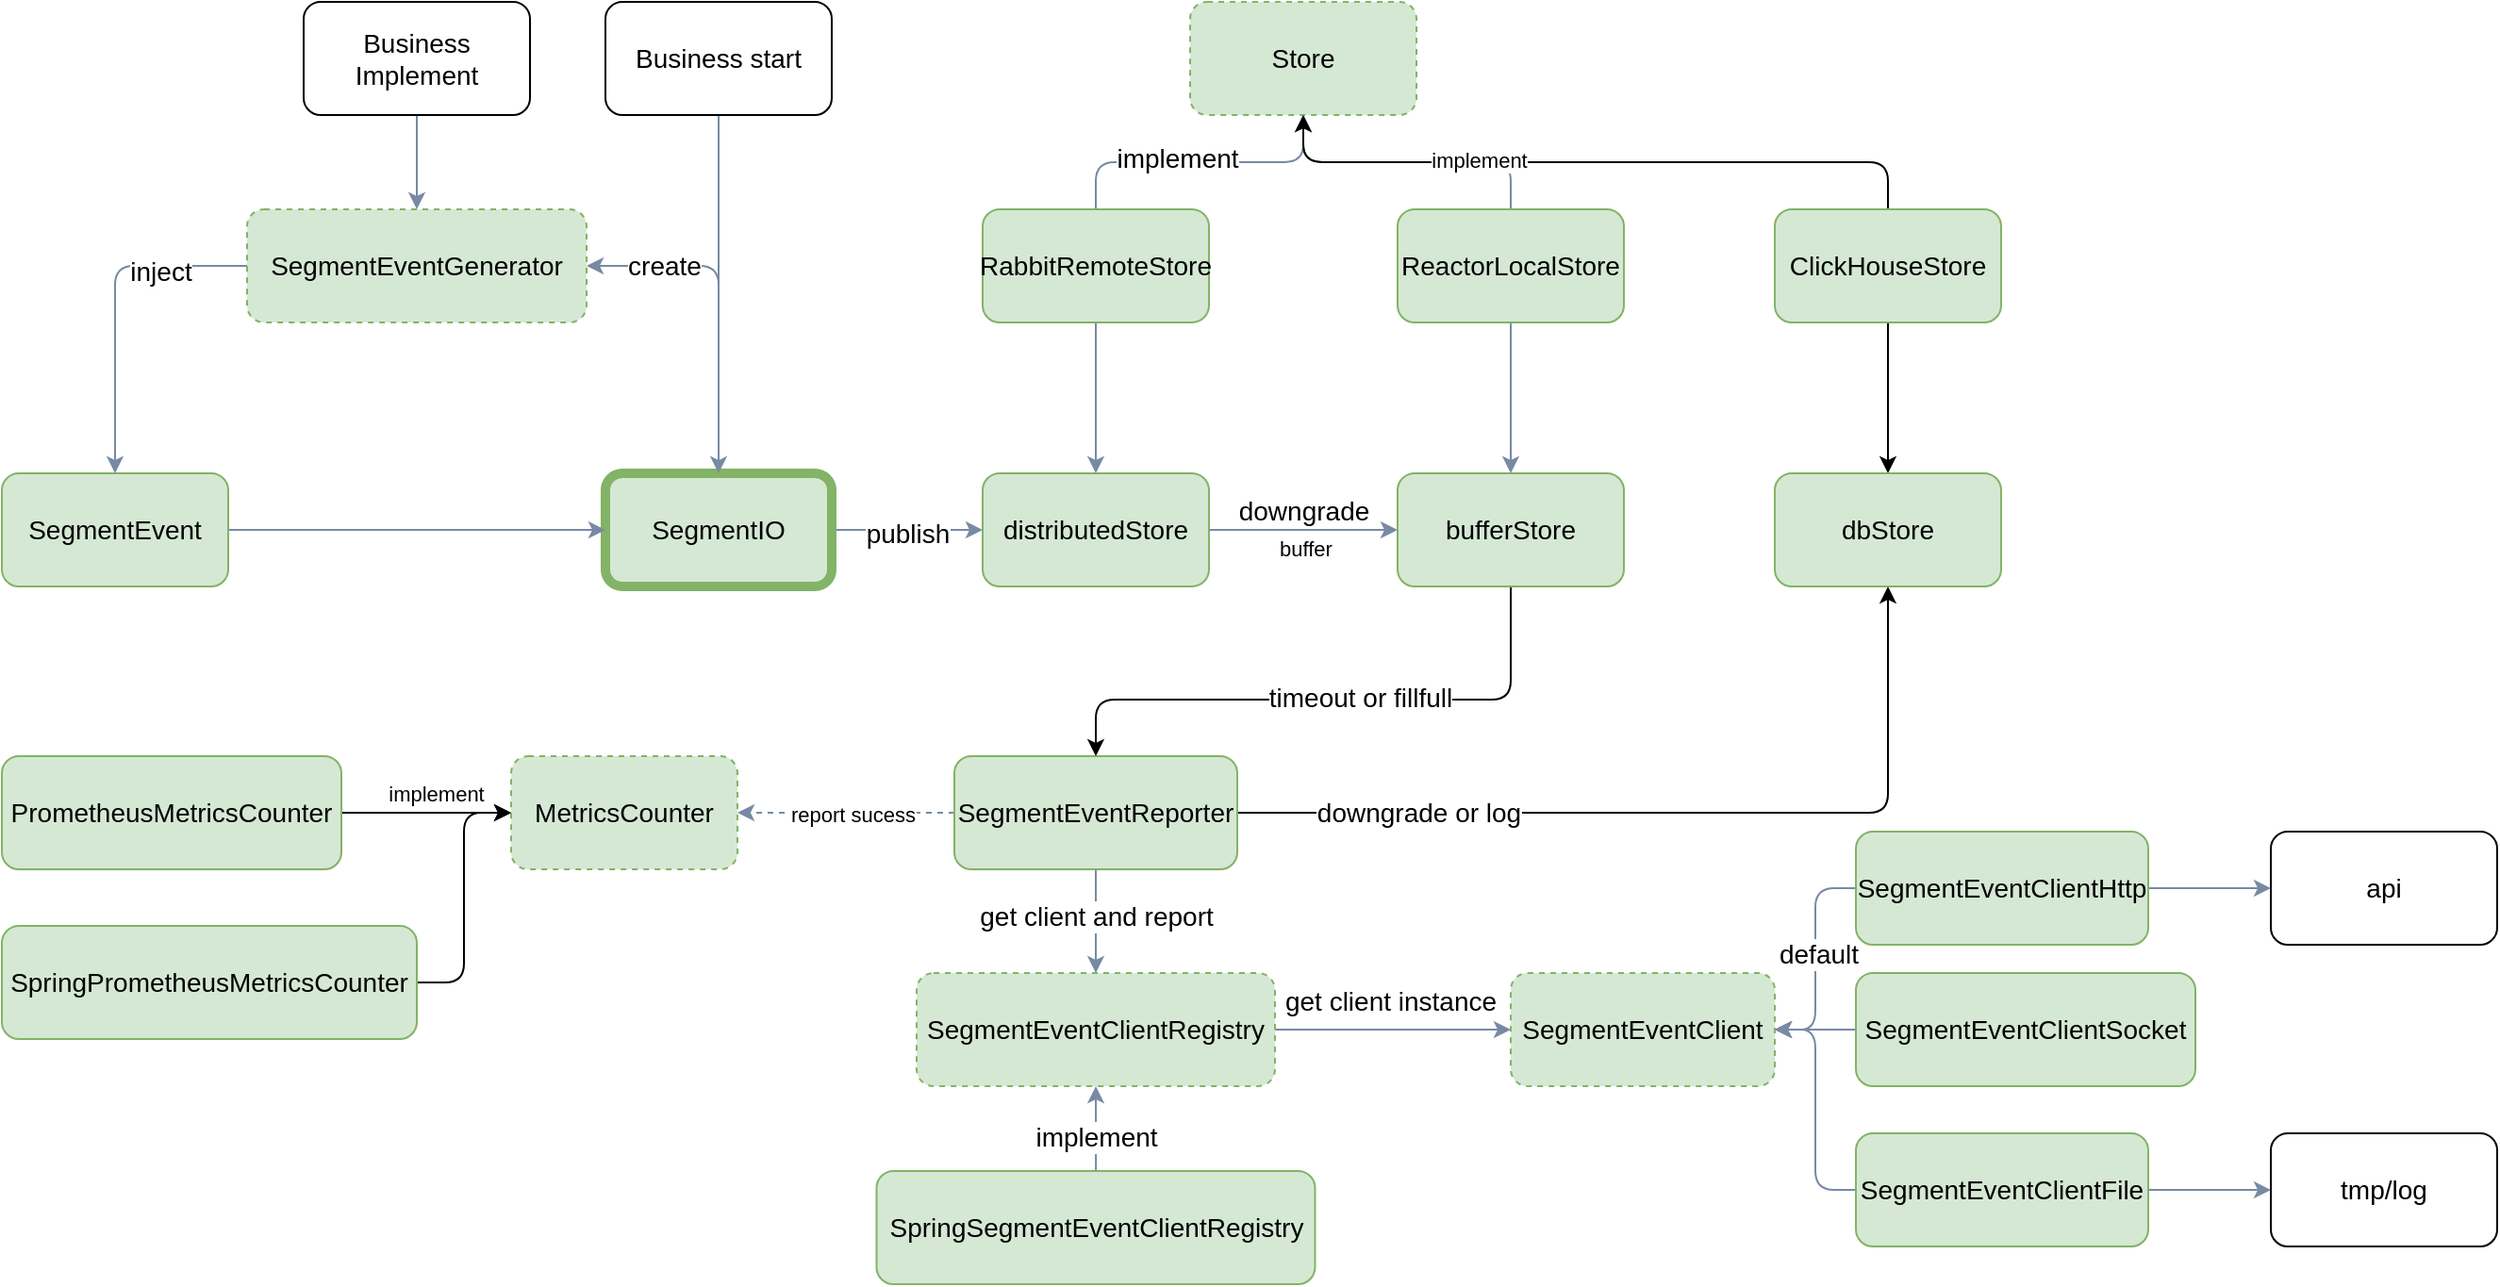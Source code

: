 <mxfile version="22.1.22" type="embed">
  <diagram id="vevjfazSHYjjR7n9vyjY" name="Page-1">
    <mxGraphModel dx="2283" dy="1117" grid="1" gridSize="10" guides="1" tooltips="1" connect="1" arrows="1" fold="1" page="1" pageScale="1" pageWidth="827" pageHeight="1169" math="0" shadow="0">
      <root>
        <mxCell id="0" />
        <mxCell id="1" parent="0" />
        <mxCell id="95" style="edgeStyle=orthogonalEdgeStyle;rounded=1;orthogonalLoop=1;jettySize=auto;html=1;exitX=0.5;exitY=0;exitDx=0;exitDy=0;entryX=1;entryY=0.5;entryDx=0;entryDy=0;strokeColor=#788AA3;fontColor=#000000;fillColor=#B2C9AB;labelBackgroundColor=none;fontSize=14;" parent="1" source="88" target="94" edge="1">
          <mxGeometry relative="1" as="geometry" />
        </mxCell>
        <mxCell id="166" value="create" style="edgeLabel;html=1;align=center;verticalAlign=middle;resizable=0;points=[];fontSize=14;rounded=1;" parent="95" vertex="1" connectable="0">
          <mxGeometry x="0.385" y="-1" relative="1" as="geometry">
            <mxPoint x="-15" y="1" as="offset" />
          </mxGeometry>
        </mxCell>
        <mxCell id="108" style="edgeStyle=orthogonalEdgeStyle;rounded=1;orthogonalLoop=1;jettySize=auto;html=1;exitX=1;exitY=0.5;exitDx=0;exitDy=0;entryX=0;entryY=0.5;entryDx=0;entryDy=0;strokeColor=#788AA3;fontColor=#000000;fillColor=#B2C9AB;labelBackgroundColor=none;fontSize=14;" parent="1" source="88" target="116" edge="1">
          <mxGeometry relative="1" as="geometry" />
        </mxCell>
        <mxCell id="168" value="publish" style="edgeLabel;html=1;align=center;verticalAlign=middle;resizable=0;points=[];fontSize=14;rounded=1;" parent="108" vertex="1" connectable="0">
          <mxGeometry y="-2" relative="1" as="geometry">
            <mxPoint as="offset" />
          </mxGeometry>
        </mxCell>
        <mxCell id="139" style="edgeStyle=orthogonalEdgeStyle;rounded=1;orthogonalLoop=1;jettySize=auto;html=1;strokeColor=#788AA3;fontColor=#000000;fillColor=#B2C9AB;dashed=1;labelBackgroundColor=none;fontSize=14;exitX=0;exitY=0.5;exitDx=0;exitDy=0;" parent="1" source="111" target="140" edge="1">
          <mxGeometry relative="1" as="geometry">
            <mxPoint x="-390" y="510" as="targetPoint" />
          </mxGeometry>
        </mxCell>
        <mxCell id="186" value="report sucess" style="edgeLabel;html=1;align=center;verticalAlign=middle;resizable=0;points=[];rounded=1;" parent="139" vertex="1" connectable="0">
          <mxGeometry x="-0.059" y="1" relative="1" as="geometry">
            <mxPoint as="offset" />
          </mxGeometry>
        </mxCell>
        <mxCell id="88" value="SegmentIO" style="rounded=1;whiteSpace=wrap;html=1;labelBackgroundColor=none;strokeWidth=5;fillColor=#d5e8d4;strokeColor=#82b366;fontSize=14;" parent="1" vertex="1">
          <mxGeometry x="-450" y="330" width="120" height="60" as="geometry" />
        </mxCell>
        <mxCell id="91" style="edgeStyle=orthogonalEdgeStyle;rounded=1;orthogonalLoop=1;jettySize=auto;html=1;strokeColor=#788AA3;fontColor=#000000;fillColor=#B2C9AB;labelBackgroundColor=none;fontSize=14;" parent="1" source="90" target="88" edge="1">
          <mxGeometry relative="1" as="geometry" />
        </mxCell>
        <mxCell id="90" value="SegmentEvent" style="rounded=1;whiteSpace=wrap;html=1;strokeColor=#82b366;fillColor=#d5e8d4;labelBackgroundColor=none;fontSize=14;" parent="1" vertex="1">
          <mxGeometry x="-770" y="330" width="120" height="60" as="geometry" />
        </mxCell>
        <mxCell id="96" style="edgeStyle=orthogonalEdgeStyle;rounded=1;orthogonalLoop=1;jettySize=auto;html=1;strokeColor=#788AA3;fontColor=#000000;fillColor=#B2C9AB;labelBackgroundColor=none;fontSize=14;" parent="1" source="94" target="90" edge="1">
          <mxGeometry relative="1" as="geometry" />
        </mxCell>
        <mxCell id="167" value="inject" style="edgeLabel;html=1;align=center;verticalAlign=middle;resizable=0;points=[];fontSize=14;rounded=1;" parent="96" vertex="1" connectable="0">
          <mxGeometry x="-0.485" y="3" relative="1" as="geometry">
            <mxPoint as="offset" />
          </mxGeometry>
        </mxCell>
        <mxCell id="94" value="SegmentEventGenerator" style="rounded=1;whiteSpace=wrap;html=1;strokeColor=#82b366;fillColor=#d5e8d4;dashed=1;labelBackgroundColor=none;fontSize=14;" parent="1" vertex="1">
          <mxGeometry x="-640" y="190" width="180" height="60" as="geometry" />
        </mxCell>
        <mxCell id="101" style="edgeStyle=orthogonalEdgeStyle;rounded=1;orthogonalLoop=1;jettySize=auto;html=1;strokeColor=#788AA3;fontColor=#000000;fillColor=#B2C9AB;labelBackgroundColor=none;fontSize=14;" parent="1" source="100" target="94" edge="1">
          <mxGeometry relative="1" as="geometry" />
        </mxCell>
        <mxCell id="100" value="Business Implement" style="rounded=1;whiteSpace=wrap;html=1;labelBackgroundColor=none;fontSize=14;" parent="1" vertex="1">
          <mxGeometry x="-610" y="80" width="120" height="60" as="geometry" />
        </mxCell>
        <mxCell id="103" style="edgeStyle=orthogonalEdgeStyle;rounded=1;orthogonalLoop=1;jettySize=auto;html=1;entryX=0.5;entryY=0;entryDx=0;entryDy=0;strokeColor=#788AA3;fontColor=#000000;fillColor=#B2C9AB;labelBackgroundColor=none;fontSize=14;" parent="1" source="102" target="88" edge="1">
          <mxGeometry relative="1" as="geometry" />
        </mxCell>
        <mxCell id="102" value="Business start" style="rounded=1;whiteSpace=wrap;html=1;labelBackgroundColor=none;fontSize=14;" parent="1" vertex="1">
          <mxGeometry x="-450" y="80" width="120" height="60" as="geometry" />
        </mxCell>
        <mxCell id="118" style="edgeStyle=orthogonalEdgeStyle;rounded=1;orthogonalLoop=1;jettySize=auto;html=1;exitX=1;exitY=0.5;exitDx=0;exitDy=0;strokeColor=#788AA3;fontColor=#000000;fillColor=#B2C9AB;entryX=0;entryY=0.5;entryDx=0;entryDy=0;labelBackgroundColor=none;fontSize=14;" parent="1" source="116" target="126" edge="1">
          <mxGeometry relative="1" as="geometry">
            <mxPoint x="-30" y="480" as="targetPoint" />
          </mxGeometry>
        </mxCell>
        <mxCell id="182" value="downgrade" style="edgeLabel;html=1;align=center;verticalAlign=middle;resizable=0;points=[];fontSize=14;rounded=1;" parent="118" vertex="1" connectable="0">
          <mxGeometry x="0.013" y="-5" relative="1" as="geometry">
            <mxPoint x="-1" y="-15" as="offset" />
          </mxGeometry>
        </mxCell>
        <mxCell id="200" value="buffer" style="edgeLabel;html=1;align=center;verticalAlign=middle;resizable=0;points=[];" vertex="1" connectable="0" parent="118">
          <mxGeometry x="0.127" y="1" relative="1" as="geometry">
            <mxPoint x="-6" y="11" as="offset" />
          </mxGeometry>
        </mxCell>
        <mxCell id="107" value="Store" style="rounded=1;whiteSpace=wrap;html=1;strokeColor=#82b366;fillColor=#d5e8d4;dashed=1;labelBackgroundColor=none;fontSize=14;" parent="1" vertex="1">
          <mxGeometry x="-140" y="80" width="120" height="60" as="geometry" />
        </mxCell>
        <mxCell id="128" style="edgeStyle=orthogonalEdgeStyle;rounded=1;orthogonalLoop=1;jettySize=auto;html=1;exitX=0.5;exitY=1;exitDx=0;exitDy=0;strokeColor=#788AA3;fontColor=#000000;fillColor=#B2C9AB;labelBackgroundColor=none;fontSize=14;" parent="1" source="111" target="129" edge="1">
          <mxGeometry relative="1" as="geometry">
            <mxPoint x="-47" y="440" as="targetPoint" />
          </mxGeometry>
        </mxCell>
        <mxCell id="173" value="get client and report" style="edgeLabel;html=1;align=center;verticalAlign=middle;resizable=0;points=[];fontSize=14;rounded=1;" parent="128" vertex="1" connectable="0">
          <mxGeometry x="-0.091" relative="1" as="geometry">
            <mxPoint as="offset" />
          </mxGeometry>
        </mxCell>
        <mxCell id="195" style="edgeStyle=orthogonalEdgeStyle;rounded=1;orthogonalLoop=1;jettySize=auto;html=1;entryX=0.5;entryY=1;entryDx=0;entryDy=0;" edge="1" parent="1" source="111" target="201">
          <mxGeometry relative="1" as="geometry">
            <mxPoint x="230" y="390" as="targetPoint" />
          </mxGeometry>
        </mxCell>
        <mxCell id="199" value="downgrade or log" style="edgeLabel;html=1;align=center;verticalAlign=middle;resizable=0;points=[];fontSize=14;" vertex="1" connectable="0" parent="195">
          <mxGeometry x="-0.62" y="-1" relative="1" as="geometry">
            <mxPoint x="7" y="-1" as="offset" />
          </mxGeometry>
        </mxCell>
        <mxCell id="111" value="SegmentEventReporter" style="rounded=1;whiteSpace=wrap;html=1;strokeColor=#82b366;fillColor=#d5e8d4;labelBackgroundColor=none;fontSize=14;" parent="1" vertex="1">
          <mxGeometry x="-265" y="480" width="150" height="60" as="geometry" />
        </mxCell>
        <mxCell id="116" value="distributedStore" style="rounded=1;whiteSpace=wrap;html=1;strokeColor=#82b366;fillColor=#d5e8d4;labelBackgroundColor=none;fontSize=14;" parent="1" vertex="1">
          <mxGeometry x="-250" y="330" width="120" height="60" as="geometry" />
        </mxCell>
        <mxCell id="193" style="edgeStyle=elbowEdgeStyle;rounded=1;orthogonalLoop=1;jettySize=auto;html=1;entryX=0.5;entryY=0;entryDx=0;entryDy=0;elbow=vertical;" edge="1" parent="1" source="126" target="111">
          <mxGeometry relative="1" as="geometry">
            <Array as="points">
              <mxPoint x="-80" y="450" />
            </Array>
          </mxGeometry>
        </mxCell>
        <mxCell id="194" value="timeout or fillfull" style="edgeLabel;html=1;align=center;verticalAlign=middle;resizable=0;points=[];fontSize=14;" vertex="1" connectable="0" parent="193">
          <mxGeometry x="-0.613" y="-1" relative="1" as="geometry">
            <mxPoint x="-80" as="offset" />
          </mxGeometry>
        </mxCell>
        <mxCell id="126" value="bufferStore" style="rounded=1;whiteSpace=wrap;html=1;strokeColor=#82b366;fillColor=#d5e8d4;labelBackgroundColor=none;fontSize=14;" parent="1" vertex="1">
          <mxGeometry x="-30" y="330" width="120" height="60" as="geometry" />
        </mxCell>
        <mxCell id="134" style="edgeStyle=orthogonalEdgeStyle;rounded=1;orthogonalLoop=1;jettySize=auto;html=1;strokeColor=#788AA3;fontColor=#000000;fillColor=#B2C9AB;entryX=0;entryY=0.5;entryDx=0;entryDy=0;labelBackgroundColor=none;fontSize=14;" parent="1" source="129" target="135" edge="1">
          <mxGeometry relative="1" as="geometry">
            <mxPoint x="238" y="510" as="targetPoint" />
          </mxGeometry>
        </mxCell>
        <mxCell id="174" value="get client instance" style="edgeLabel;html=1;align=center;verticalAlign=middle;resizable=0;points=[];fontSize=14;rounded=1;" parent="134" vertex="1" connectable="0">
          <mxGeometry x="-0.422" y="-2" relative="1" as="geometry">
            <mxPoint x="25" y="-17" as="offset" />
          </mxGeometry>
        </mxCell>
        <mxCell id="133" style="edgeStyle=orthogonalEdgeStyle;rounded=1;orthogonalLoop=1;jettySize=auto;html=1;entryX=0.5;entryY=1;entryDx=0;entryDy=0;strokeColor=#788AA3;fontColor=#000000;fillColor=#B2C9AB;labelBackgroundColor=none;fontSize=14;" parent="1" source="132" target="129" edge="1">
          <mxGeometry relative="1" as="geometry" />
        </mxCell>
        <mxCell id="176" value="implement" style="edgeLabel;html=1;align=center;verticalAlign=middle;resizable=0;points=[];fontSize=14;rounded=1;" parent="133" vertex="1" connectable="0">
          <mxGeometry x="-0.202" relative="1" as="geometry">
            <mxPoint as="offset" />
          </mxGeometry>
        </mxCell>
        <mxCell id="129" value="SegmentEventClientRegistry" style="rounded=1;whiteSpace=wrap;html=1;strokeColor=#82b366;fillColor=#d5e8d4;dashed=1;labelBackgroundColor=none;fontSize=14;" parent="1" vertex="1">
          <mxGeometry x="-285" y="595" width="190" height="60" as="geometry" />
        </mxCell>
        <mxCell id="132" value="SpringSegmentEventClientRegistry" style="rounded=1;whiteSpace=wrap;html=1;strokeColor=#82b366;fillColor=#d5e8d4;labelBackgroundColor=none;fontSize=14;" parent="1" vertex="1">
          <mxGeometry x="-306.25" y="700" width="232.5" height="60" as="geometry" />
        </mxCell>
        <mxCell id="135" value="SegmentEventClient" style="rounded=1;whiteSpace=wrap;html=1;strokeColor=#82b366;fillColor=#d5e8d4;dashed=1;labelBackgroundColor=none;fontSize=14;" parent="1" vertex="1">
          <mxGeometry x="30" y="595" width="140" height="60" as="geometry" />
        </mxCell>
        <mxCell id="141" style="edgeStyle=orthogonalEdgeStyle;rounded=1;orthogonalLoop=1;jettySize=auto;html=1;entryX=1;entryY=0.5;entryDx=0;entryDy=0;strokeColor=#788AA3;fontColor=#000000;fillColor=#B2C9AB;exitX=0;exitY=0.5;exitDx=0;exitDy=0;labelBackgroundColor=none;fontSize=14;" parent="1" source="137" target="135" edge="1">
          <mxGeometry relative="1" as="geometry" />
        </mxCell>
        <mxCell id="175" value="default" style="edgeLabel;html=1;align=center;verticalAlign=middle;resizable=0;points=[];fontSize=14;rounded=1;" parent="141" vertex="1" connectable="0">
          <mxGeometry x="-0.042" y="1" relative="1" as="geometry">
            <mxPoint as="offset" />
          </mxGeometry>
        </mxCell>
        <mxCell id="148" style="edgeStyle=orthogonalEdgeStyle;rounded=1;orthogonalLoop=1;jettySize=auto;html=1;strokeColor=#788AA3;fontColor=#000000;fillColor=#B2C9AB;labelBackgroundColor=none;fontSize=14;" parent="1" source="137" target="149" edge="1">
          <mxGeometry relative="1" as="geometry">
            <mxPoint x="170.5" y="320" as="targetPoint" />
          </mxGeometry>
        </mxCell>
        <mxCell id="137" value="SegmentEventClientHttp" style="rounded=1;whiteSpace=wrap;html=1;strokeColor=#82b366;fillColor=#d5e8d4;labelBackgroundColor=none;fontSize=14;" parent="1" vertex="1">
          <mxGeometry x="213" y="520" width="155" height="60" as="geometry" />
        </mxCell>
        <mxCell id="140" value="MetricsCounter" style="rounded=1;whiteSpace=wrap;html=1;strokeColor=#82b366;fillColor=#d5e8d4;labelBackgroundColor=none;fontSize=14;dashed=1;" parent="1" vertex="1">
          <mxGeometry x="-500" y="480" width="120" height="60" as="geometry" />
        </mxCell>
        <mxCell id="143" style="edgeStyle=orthogonalEdgeStyle;rounded=1;orthogonalLoop=1;jettySize=auto;html=1;exitX=0;exitY=0.5;exitDx=0;exitDy=0;entryX=1;entryY=0.5;entryDx=0;entryDy=0;strokeColor=#788AA3;fontColor=#000000;fillColor=#B2C9AB;labelBackgroundColor=none;fontSize=14;" parent="1" source="142" target="135" edge="1">
          <mxGeometry relative="1" as="geometry" />
        </mxCell>
        <mxCell id="153" style="edgeStyle=orthogonalEdgeStyle;rounded=1;orthogonalLoop=1;jettySize=auto;html=1;entryX=1;entryY=0.5;entryDx=0;entryDy=0;strokeColor=#788AA3;fontColor=#000000;fillColor=#B2C9AB;labelBackgroundColor=none;fontSize=14;" parent="1" source="144" target="135" edge="1">
          <mxGeometry relative="1" as="geometry" />
        </mxCell>
        <mxCell id="154" style="edgeStyle=orthogonalEdgeStyle;rounded=1;orthogonalLoop=1;jettySize=auto;html=1;exitX=1;exitY=0.5;exitDx=0;exitDy=0;strokeColor=#788AA3;fontColor=#000000;fillColor=#B2C9AB;labelBackgroundColor=none;fontSize=14;" parent="1" source="144" target="147" edge="1">
          <mxGeometry relative="1" as="geometry" />
        </mxCell>
        <mxCell id="144" value="SegmentEventClientFile" style="rounded=1;whiteSpace=wrap;html=1;strokeColor=#82b366;fillColor=#d5e8d4;labelBackgroundColor=none;fontSize=14;" parent="1" vertex="1">
          <mxGeometry x="213" y="680" width="155" height="60" as="geometry" />
        </mxCell>
        <mxCell id="147" value="tmp/log" style="rounded=1;whiteSpace=wrap;html=1;labelBackgroundColor=none;fontSize=14;" parent="1" vertex="1">
          <mxGeometry x="433" y="680" width="120" height="60" as="geometry" />
        </mxCell>
        <mxCell id="149" value="api" style="rounded=1;whiteSpace=wrap;html=1;labelBackgroundColor=none;fontSize=14;" parent="1" vertex="1">
          <mxGeometry x="433" y="520" width="120" height="60" as="geometry" />
        </mxCell>
        <mxCell id="142" value="SegmentEventClientSocket" style="rounded=1;whiteSpace=wrap;html=1;strokeColor=#82b366;fillColor=#d5e8d4;labelBackgroundColor=none;fontSize=14;" parent="1" vertex="1">
          <mxGeometry x="213" y="595" width="180" height="60" as="geometry" />
        </mxCell>
        <mxCell id="162" style="edgeStyle=orthogonalEdgeStyle;rounded=1;orthogonalLoop=1;jettySize=auto;html=1;labelBackgroundColor=none;strokeColor=#788AA3;fontColor=#000000;fontSize=14;" parent="1" source="161" target="116" edge="1">
          <mxGeometry relative="1" as="geometry" />
        </mxCell>
        <mxCell id="178" style="edgeStyle=elbowEdgeStyle;html=1;entryX=0.5;entryY=1;entryDx=0;entryDy=0;elbow=vertical;strokeColor=#788AA3;" parent="1" source="161" target="107" edge="1">
          <mxGeometry relative="1" as="geometry" />
        </mxCell>
        <mxCell id="181" value="implement" style="edgeLabel;html=1;align=center;verticalAlign=middle;resizable=0;points=[];fontSize=14;rounded=1;" parent="178" vertex="1" connectable="0">
          <mxGeometry x="-0.154" y="2" relative="1" as="geometry">
            <mxPoint as="offset" />
          </mxGeometry>
        </mxCell>
        <mxCell id="161" value="RabbitRemoteStore" style="rounded=1;whiteSpace=wrap;html=1;strokeColor=#82b366;fillColor=#d5e8d4;labelBackgroundColor=none;fontSize=14;" parent="1" vertex="1">
          <mxGeometry x="-250" y="190" width="120" height="60" as="geometry" />
        </mxCell>
        <mxCell id="164" style="edgeStyle=orthogonalEdgeStyle;rounded=1;orthogonalLoop=1;jettySize=auto;html=1;labelBackgroundColor=none;strokeColor=#788AA3;fontColor=#000000;fontSize=14;" parent="1" source="163" target="126" edge="1">
          <mxGeometry relative="1" as="geometry" />
        </mxCell>
        <mxCell id="179" style="edgeStyle=elbowEdgeStyle;html=1;entryX=0.5;entryY=1;entryDx=0;entryDy=0;elbow=vertical;strokeColor=#788AA3;" parent="1" source="163" target="107" edge="1">
          <mxGeometry relative="1" as="geometry" />
        </mxCell>
        <mxCell id="163" value="ReactorLocalStore" style="rounded=1;whiteSpace=wrap;html=1;strokeColor=#82b366;fillColor=#d5e8d4;labelBackgroundColor=none;fontSize=14;" parent="1" vertex="1">
          <mxGeometry x="-30" y="190" width="120" height="60" as="geometry" />
        </mxCell>
        <mxCell id="184" style="edgeStyle=orthogonalEdgeStyle;rounded=1;orthogonalLoop=1;jettySize=auto;html=1;exitX=1;exitY=0.5;exitDx=0;exitDy=0;" parent="1" source="183" target="140" edge="1">
          <mxGeometry relative="1" as="geometry" />
        </mxCell>
        <mxCell id="185" value="implement" style="edgeLabel;html=1;align=center;verticalAlign=middle;resizable=0;points=[];rounded=1;" parent="184" vertex="1" connectable="0">
          <mxGeometry x="0.017" y="1" relative="1" as="geometry">
            <mxPoint x="4" y="-9" as="offset" />
          </mxGeometry>
        </mxCell>
        <mxCell id="183" value="PrometheusMetricsCounter" style="rounded=1;whiteSpace=wrap;html=1;strokeColor=#82b366;fillColor=#d5e8d4;labelBackgroundColor=none;fontSize=14;" parent="1" vertex="1">
          <mxGeometry x="-770" y="480" width="180" height="60" as="geometry" />
        </mxCell>
        <mxCell id="188" style="edgeStyle=orthogonalEdgeStyle;rounded=1;orthogonalLoop=1;jettySize=auto;html=1;exitX=1;exitY=0.5;exitDx=0;exitDy=0;entryX=0;entryY=0.5;entryDx=0;entryDy=0;" edge="1" parent="1" source="187" target="140">
          <mxGeometry relative="1" as="geometry" />
        </mxCell>
        <mxCell id="187" value="SpringPrometheusMetricsCounter" style="rounded=1;whiteSpace=wrap;html=1;strokeColor=#82b366;fillColor=#d5e8d4;labelBackgroundColor=none;fontSize=14;" vertex="1" parent="1">
          <mxGeometry x="-770" y="570" width="220" height="60" as="geometry" />
        </mxCell>
        <mxCell id="197" style="edgeStyle=orthogonalEdgeStyle;rounded=1;orthogonalLoop=1;jettySize=auto;html=1;exitX=0.5;exitY=0;exitDx=0;exitDy=0;entryX=0.5;entryY=1;entryDx=0;entryDy=0;" edge="1" parent="1" source="196" target="107">
          <mxGeometry relative="1" as="geometry" />
        </mxCell>
        <mxCell id="198" value="implement" style="edgeLabel;html=1;align=center;verticalAlign=middle;resizable=0;points=[];" vertex="1" connectable="0" parent="197">
          <mxGeometry x="0.211" y="-1" relative="1" as="geometry">
            <mxPoint x="-24" as="offset" />
          </mxGeometry>
        </mxCell>
        <mxCell id="202" value="" style="edgeStyle=orthogonalEdgeStyle;rounded=1;orthogonalLoop=1;jettySize=auto;html=1;" edge="1" parent="1" source="196" target="201">
          <mxGeometry relative="1" as="geometry" />
        </mxCell>
        <mxCell id="196" value="ClickHouseStore" style="rounded=1;whiteSpace=wrap;html=1;strokeColor=#82b366;fillColor=#d5e8d4;labelBackgroundColor=none;fontSize=14;" vertex="1" parent="1">
          <mxGeometry x="170" y="190" width="120" height="60" as="geometry" />
        </mxCell>
        <mxCell id="201" value="dbStore" style="rounded=1;whiteSpace=wrap;html=1;strokeColor=#82b366;fillColor=#d5e8d4;labelBackgroundColor=none;fontSize=14;" vertex="1" parent="1">
          <mxGeometry x="170" y="330" width="120" height="60" as="geometry" />
        </mxCell>
      </root>
    </mxGraphModel>
  </diagram>
</mxfile>
